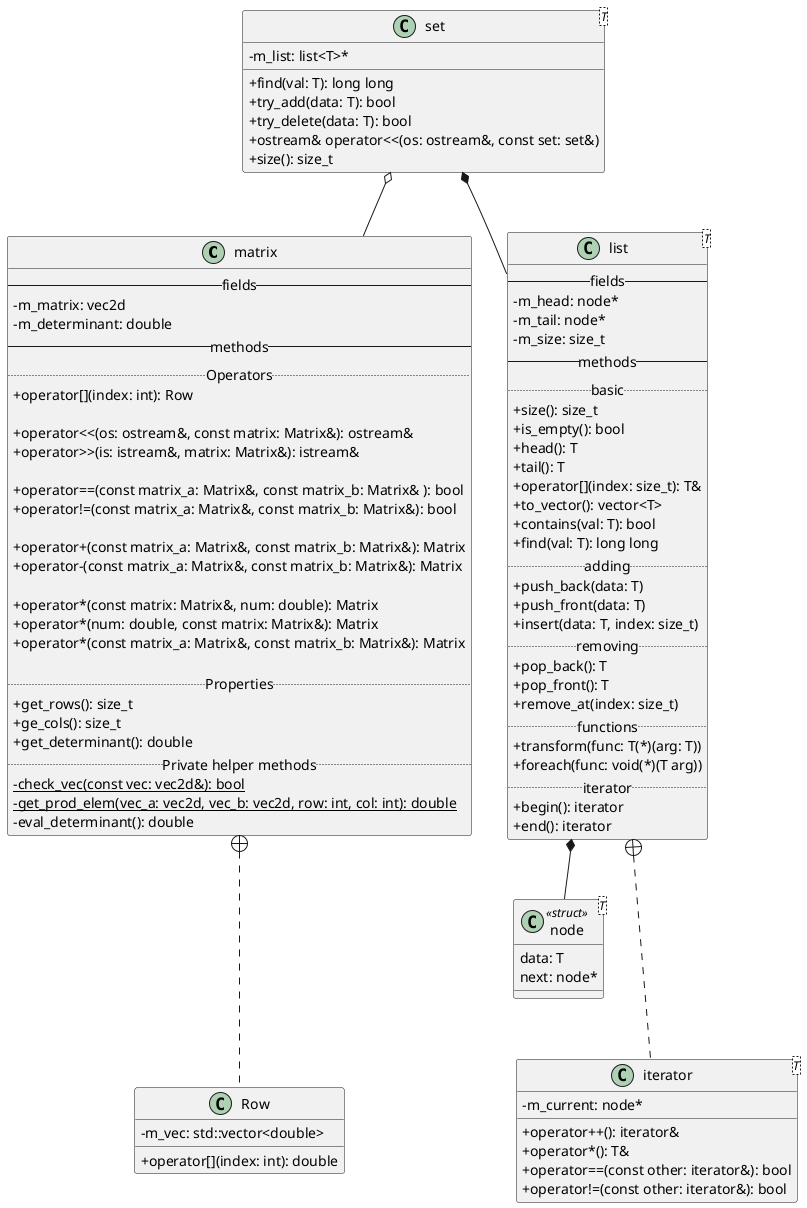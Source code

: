 ﻿@startuml
'https://plantuml.com/class-diagram
skinparam classAttributeIconSize 0
'skinparam genericDisplay old

'
' Matrix
'

class matrix {
--fields--
    -m_matrix: vec2d
    -m_determinant: double
--methods--
..Operators..
    +operator[](index: int): Row

    +operator<<(os: ostream&, const matrix: Matrix&): ostream&
    +operator>>(is: istream&, matrix: Matrix&): istream&

    +operator==(const matrix_a: Matrix&, const matrix_b: Matrix& ): bool
    +operator!=(const matrix_a: Matrix&, const matrix_b: Matrix&): bool

    +operator+(const matrix_a: Matrix&, const matrix_b: Matrix&): Matrix
    +operator-(const matrix_a: Matrix&, const matrix_b: Matrix&): Matrix

    +operator*(const matrix: Matrix&, num: double): Matrix
    +operator*(num: double, const matrix: Matrix&): Matrix
    +operator*(const matrix_a: Matrix&, const matrix_b: Matrix&): Matrix

..Properties..
    +get_rows(): size_t
    +ge_cols(): size_t
    +get_determinant(): double
.. Private helper methods ..
    -{static} check_vec(const vec: vec2d&): bool
    -{static} get_prod_elem(vec_a: vec2d, vec_b: vec2d, row: int, col: int): double
    -eval_determinant(): double
}

class Row {
    +operator[](index: int): double
    -m_vec: std::vector<double>
}

matrix +-.- Row

'
' Matrix
'

'
' List
'

class list<T> {
--fields--
    -m_head: node*
    -m_tail: node*
    -m_size: size_t
--methods--
..basic..
    +size(): size_t 
    +is_empty(): bool
    +head(): T
    +tail(): T
    +operator[](index: size_t): T&
    +to_vector(): vector<T>
    +contains(val: T): bool
    +find(val: T): long long 
..adding..
    +push_back(data: T)
    +push_front(data: T)
    +insert(data: T, index: size_t)
..removing..
    +pop_back(): T
    +pop_front(): T
    +remove_at(index: size_t)
..functions..
    +transform(func: T(*)(arg: T))
    +foreach(func: void(*)(T arg))
..iterator..
    +begin(): iterator
    +end(): iterator
}

class node<T><<struct>>
{
    data: T
    next: node*
}

class iterator<T>
{
    +operator++(): iterator&
    +operator*(): T&
    +operator==(const other: iterator&): bool
    +operator!=(const other: iterator&): bool 

    -m_current: node*
}

list *-- node
list +-.- iterator

'
' List
'

'
' set
'

class set<T>
{
    +find(val: T): long long 
    +try_add(data: T): bool
    +try_delete(data: T): bool
    +ostream& operator<<(os: ostream&, const set: set&)
    +size(): size_t 

    -m_list: list<T>*
}

set *-- list

set o-- matrix

@enduml